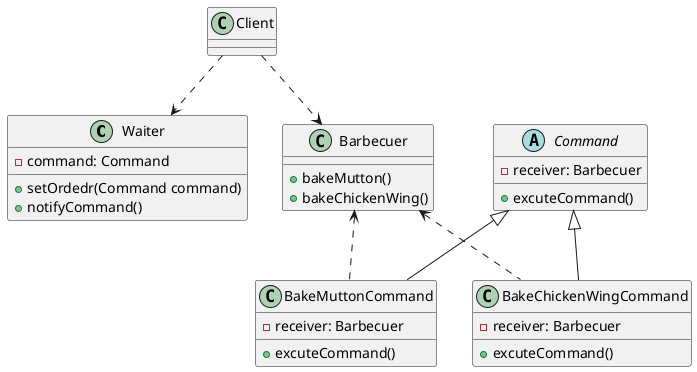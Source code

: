 @startuml design

class Waiter{
    - command: Command
    + setOrdedr(Command command)
    + notifyCommand()
}

class Barbecuer {
    + bakeMutton()
    + bakeChickenWing()
}

Client ..> Waiter
Client ..> Barbecuer

abstract Command{
    - receiver: Barbecuer
    + excuteCommand()
}

class BakeMuttonCommand extends Command{
    - receiver: Barbecuer
    + excuteCommand() 
}

class BakeChickenWingCommand extends Command{
    - receiver: Barbecuer
    + excuteCommand() 
}

Barbecuer <.. BakeMuttonCommand
Barbecuer <.. BakeChickenWingCommand

@enduml